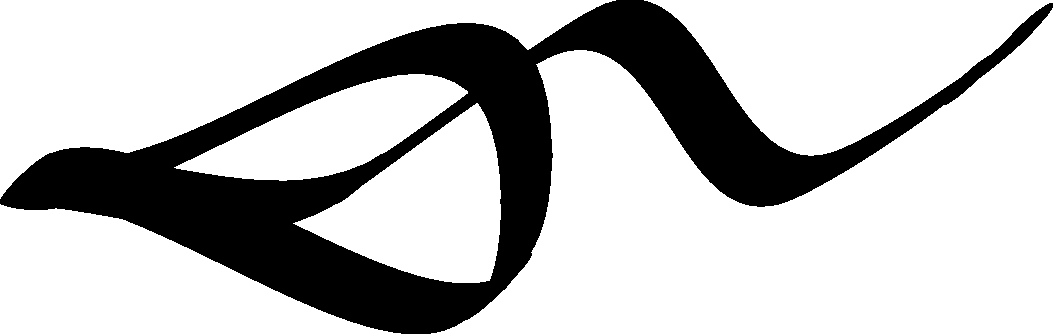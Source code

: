 unitsize(5);
pen slanty = makepen(scale(5)*slant(1.0)*xscale(0.333)*circle((0,0),2.5));
currentpen = slanty;
/*
path oval = (0,0){E+NE}..(50,0)..{W+NW}(0,0);
draw(oval);
path wave = (100/3,0).. tension 2 ..(100*5/9,15)..(100*7/9,0).. tension 2 ..(100,15);
draw(wave);
*/
path p = (0,0){E+NE}..(50,0)..{W+NW}(0,0){E}..(100/3,0).. tension 2 ..(100*5/9,15)..(100*7/9,0).. tension 2 ..(100,15);
draw(p);

//draw((25,-25), makepen(circle((0,0),5))+rgb(0,1,0));
